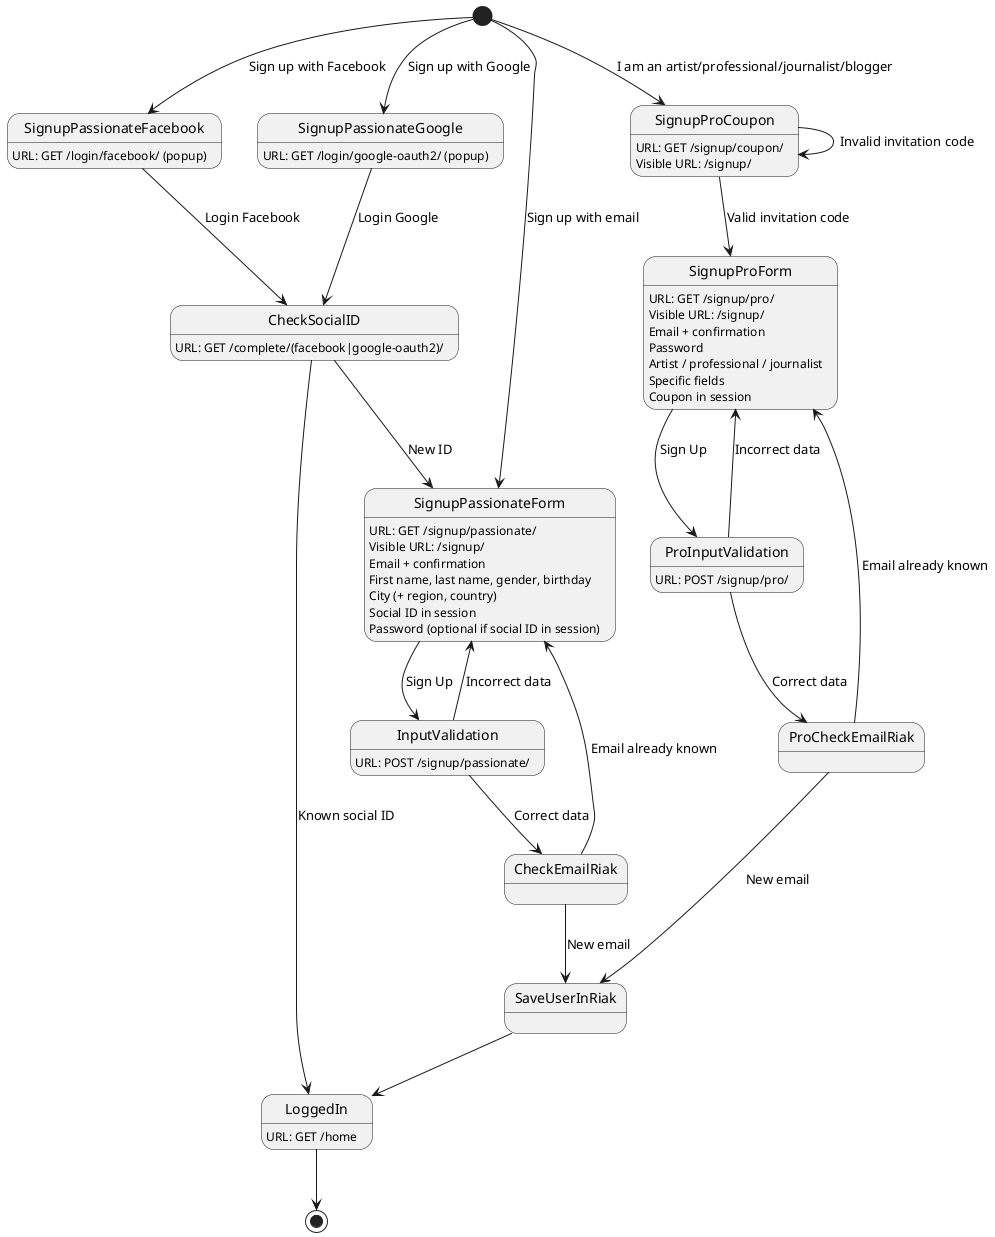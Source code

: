 ' This is a PlantUML file. Use PlantUML to generate a PNG (or SVG).
' http://plantuml.sourceforge.net/

@startuml

[*] --> SignupPassionateFacebook : Sign up with Facebook
SignupPassionateFacebook --> CheckSocialID : Login Facebook
SignupPassionateFacebook: URL: GET /login/facebook/ (popup)

[*] --> SignupPassionateGoogle : Sign up with Google
SignupPassionateGoogle --> CheckSocialID : Login Google
SignupPassionateGoogle: URL: GET /login/google-oauth2/ (popup)

CheckSocialID --> LoggedIn : Known social ID
CheckSocialID --> SignupPassionateForm : New ID
CheckSocialID: URL: GET /complete/(facebook|google-oauth2)/


[*] --> SignupPassionateForm : Sign up with email
SignupPassionateForm: URL: GET /signup/passionate/
SignupPassionateForm: Visible URL: /signup/
SignupPassionateForm: Email + confirmation
SignupPassionateForm: First name, last name, gender, birthday
SignupPassionateForm: City (+ region, country)
SignupPassionateForm: Social ID in session
SignupPassionateForm: Password (optional if social ID in session)
SignupPassionateForm --> InputValidation : Sign Up

InputValidation --> SignupPassionateForm : Incorrect data
InputValidation --> CheckEmailRiak : Correct data
InputValidation: URL: POST /signup/passionate/

CheckEmailRiak --> SignupPassionateForm : Email already known
CheckEmailRiak --> SaveUserInRiak : New email

SaveUserInRiak --> LoggedIn
LoggedIn --> [*]
LoggedIn: URL: GET /home


[*] --> SignupProCoupon : I am an artist/professional/journalist/blogger
SignupProCoupon --> SignupProCoupon : Invalid invitation code
SignupProCoupon --> SignupProForm : Valid invitation code
SignupProCoupon: URL: GET /signup/coupon/
SignupProCoupon: Visible URL: /signup/

SignupProForm: URL: GET /signup/pro/
SignupProForm: Visible URL: /signup/
SignupProForm: Email + confirmation
SignupProForm: Password
SignupProForm: Artist / professional / journalist
SignupProForm: Specific fields
SignupProForm: Coupon in session
SignupProForm --> ProInputValidation : Sign Up

ProInputValidation --> SignupProForm : Incorrect data
ProInputValidation --> ProCheckEmailRiak : Correct data
ProInputValidation: URL: POST /signup/pro/

ProCheckEmailRiak --> SignupProForm : Email already known
ProCheckEmailRiak --> SaveUserInRiak : New email

@enduml

' Local Variables:
' mode: plantuml
' End:

